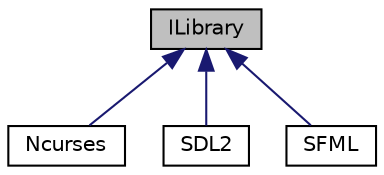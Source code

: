 digraph "ILibrary"
{
 // LATEX_PDF_SIZE
  edge [fontname="Helvetica",fontsize="10",labelfontname="Helvetica",labelfontsize="10"];
  node [fontname="Helvetica",fontsize="10",shape=record];
  Node1 [label="ILibrary",height=0.2,width=0.4,color="black", fillcolor="grey75", style="filled", fontcolor="black",tooltip=" "];
  Node1 -> Node2 [dir="back",color="midnightblue",fontsize="10",style="solid",fontname="Helvetica"];
  Node2 [label="Ncurses",height=0.2,width=0.4,color="black", fillcolor="white", style="filled",URL="$class_ncurses.html",tooltip=" "];
  Node1 -> Node3 [dir="back",color="midnightblue",fontsize="10",style="solid",fontname="Helvetica"];
  Node3 [label="SDL2",height=0.2,width=0.4,color="black", fillcolor="white", style="filled",URL="$class_s_d_l2.html",tooltip=" "];
  Node1 -> Node4 [dir="back",color="midnightblue",fontsize="10",style="solid",fontname="Helvetica"];
  Node4 [label="SFML",height=0.2,width=0.4,color="black", fillcolor="white", style="filled",URL="$class_s_f_m_l.html",tooltip=" "];
}
